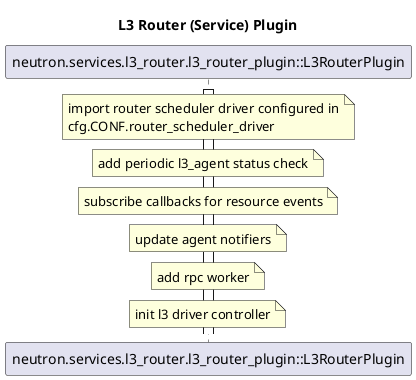 @startuml

title L3 Router (Service) Plugin

participant l3_router_plugin as "neutron.services.l3_router.l3_router_plugin::L3RouterPlugin"

activate l3_router_plugin
note over l3_router_plugin
import router scheduler driver configured in
cfg.CONF.router_scheduler_driver
end note

note over l3_router_plugin: add periodic l3_agent status check
note over l3_router_plugin: subscribe callbacks for resource events
note over l3_router_plugin: update agent notifiers
note over l3_router_plugin: add rpc worker
note over l3_router_plugin: init l3 driver controller

@enduml
